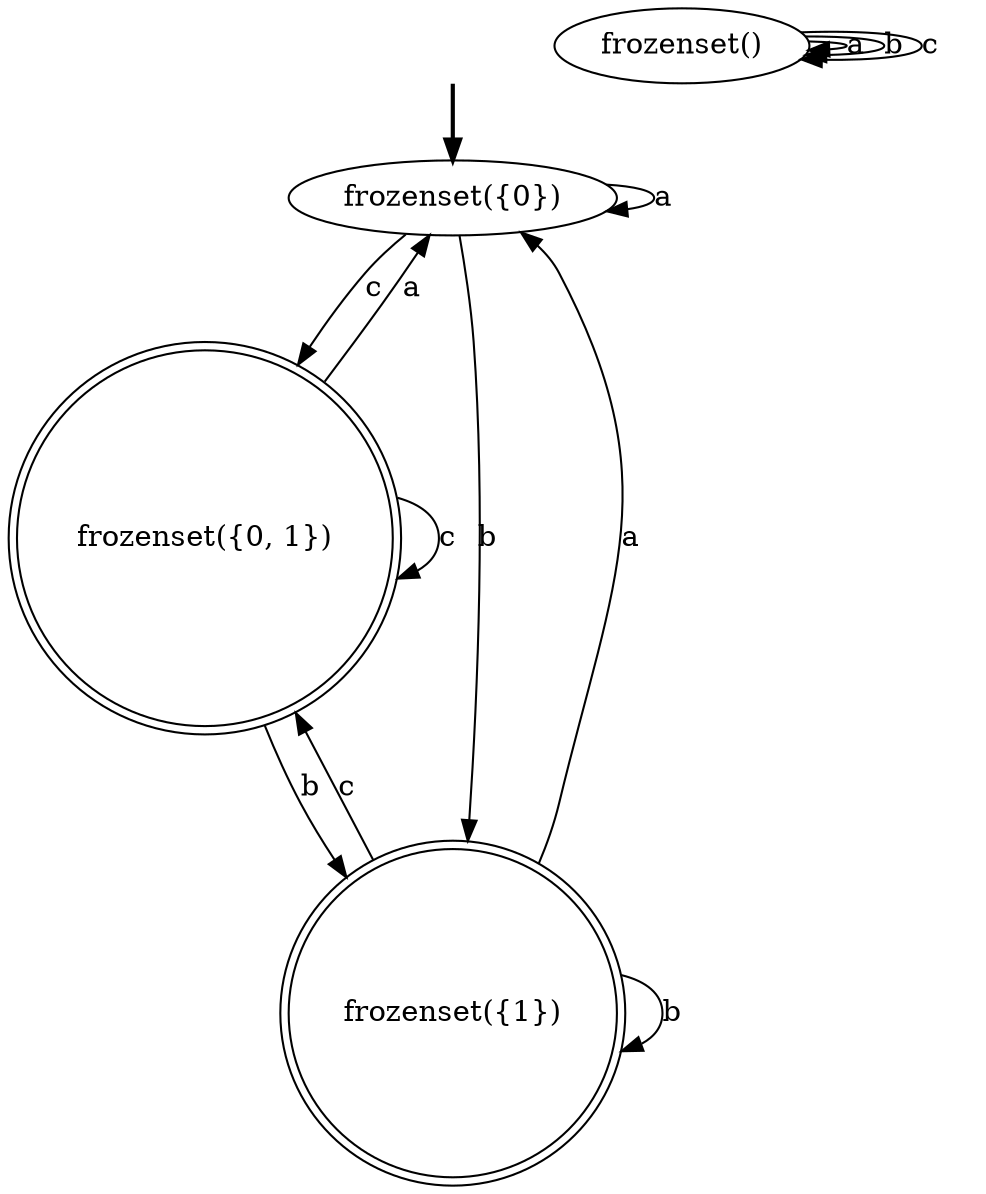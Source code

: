 digraph {
	fake [style=invisible]
	"frozenset()"
	"frozenset({0, 1})" [shape=doublecircle]
	"frozenset({0})" [root=true]
	"frozenset({1})" [shape=doublecircle]
	fake -> "frozenset({0})" [style=bold]
	"frozenset({1})" -> "frozenset({0})" [label=a]
	"frozenset({1})" -> "frozenset({1})" [label=b]
	"frozenset({1})" -> "frozenset({0, 1})" [label=c]
	"frozenset()" -> "frozenset()" [label=a]
	"frozenset()" -> "frozenset()" [label=b]
	"frozenset()" -> "frozenset()" [label=c]
	"frozenset({0})" -> "frozenset({0})" [label=a]
	"frozenset({0})" -> "frozenset({1})" [label=b]
	"frozenset({0})" -> "frozenset({0, 1})" [label=c]
	"frozenset({0, 1})" -> "frozenset({0})" [label=a]
	"frozenset({0, 1})" -> "frozenset({1})" [label=b]
	"frozenset({0, 1})" -> "frozenset({0, 1})" [label=c]
}
